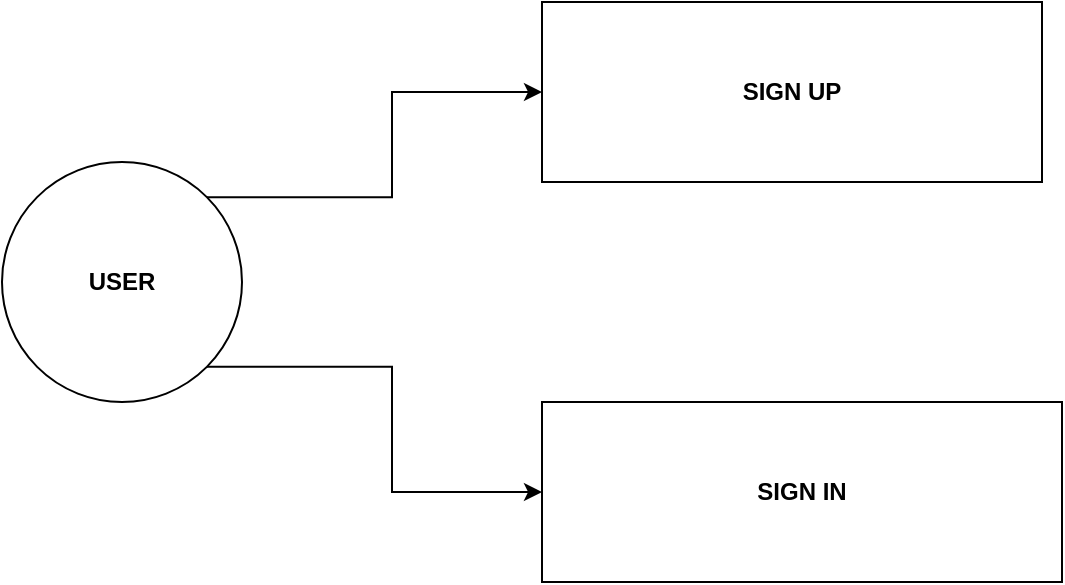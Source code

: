 <mxfile version="21.6.9" type="github">
  <diagram name="Page-1" id="lGdHDDSwaWmZw2kekYor">
    <mxGraphModel dx="1050" dy="545" grid="1" gridSize="10" guides="1" tooltips="1" connect="1" arrows="1" fold="1" page="1" pageScale="1" pageWidth="850" pageHeight="1100" math="0" shadow="0">
      <root>
        <mxCell id="0" />
        <mxCell id="1" parent="0" />
        <mxCell id="2_IZ3y3aKom0MHih11gg-4" style="edgeStyle=orthogonalEdgeStyle;rounded=0;orthogonalLoop=1;jettySize=auto;html=1;exitX=1;exitY=0;exitDx=0;exitDy=0;entryX=0;entryY=0.5;entryDx=0;entryDy=0;" edge="1" parent="1" source="2_IZ3y3aKom0MHih11gg-1" target="2_IZ3y3aKom0MHih11gg-2">
          <mxGeometry relative="1" as="geometry" />
        </mxCell>
        <mxCell id="2_IZ3y3aKom0MHih11gg-5" style="edgeStyle=orthogonalEdgeStyle;rounded=0;orthogonalLoop=1;jettySize=auto;html=1;exitX=1;exitY=1;exitDx=0;exitDy=0;entryX=0;entryY=0.5;entryDx=0;entryDy=0;" edge="1" parent="1" source="2_IZ3y3aKom0MHih11gg-1" target="2_IZ3y3aKom0MHih11gg-3">
          <mxGeometry relative="1" as="geometry" />
        </mxCell>
        <mxCell id="2_IZ3y3aKom0MHih11gg-1" value="USER" style="ellipse;whiteSpace=wrap;html=1;fontStyle=1" vertex="1" parent="1">
          <mxGeometry x="220" y="200" width="120" height="120" as="geometry" />
        </mxCell>
        <mxCell id="2_IZ3y3aKom0MHih11gg-2" value="&lt;b&gt;SIGN UP&lt;/b&gt;" style="rounded=0;whiteSpace=wrap;html=1;" vertex="1" parent="1">
          <mxGeometry x="490" y="120" width="250" height="90" as="geometry" />
        </mxCell>
        <mxCell id="2_IZ3y3aKom0MHih11gg-3" value="&lt;b&gt;SIGN IN&lt;/b&gt;" style="rounded=0;whiteSpace=wrap;html=1;" vertex="1" parent="1">
          <mxGeometry x="490" y="320" width="260" height="90" as="geometry" />
        </mxCell>
      </root>
    </mxGraphModel>
  </diagram>
</mxfile>
